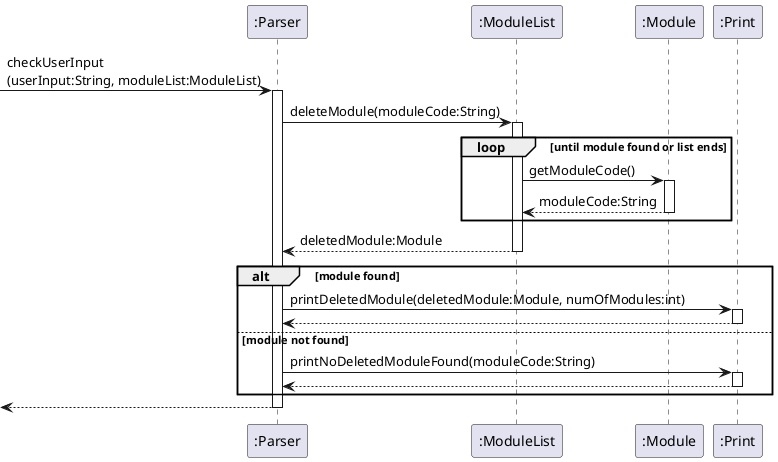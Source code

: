 @startuml

participant ":Parser" as Parser
participant ":ModuleList" as ML
participant ":Module" as Mod
participant ":Print" as Print

[->Parser : checkUserInput\n(userInput:String, moduleList:ModuleList)
activate Parser
Parser->ML : deleteModule(moduleCode:String)
activate ML

loop until module found or list ends
    ML -> Mod : getModuleCode()
    activate Mod
    Mod --> ML : moduleCode:String
    deactivate Mod
end
    ML --> Parser : deletedModule:Module
deactivate ML

alt module found
    Parser -> Print : printDeletedModule(deletedModule:Module, numOfModules:int)
    activate Print
    Print --> Parser
    deactivate Print
else module not found
Parser -> Print : printNoDeletedModuleFound(moduleCode:String)
    activate Print
    Print --> Parser
    deactivate Print

end

deactivate ML
Parser-->[
deactivate Parser

@enduml